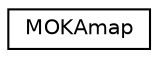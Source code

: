 digraph "Graphical Class Hierarchy"
{
 // LATEX_PDF_SIZE
  edge [fontname="Helvetica",fontsize="10",labelfontname="Helvetica",labelfontsize="10"];
  node [fontname="Helvetica",fontsize="10",shape=record];
  rankdir="LR";
  Node0 [label="MOKAmap",height=0.2,width=0.4,color="black", fillcolor="white", style="filled",URL="$struct_m_o_k_amap.html",tooltip="The MOKA map structure, containing all quantities that define it."];
}
